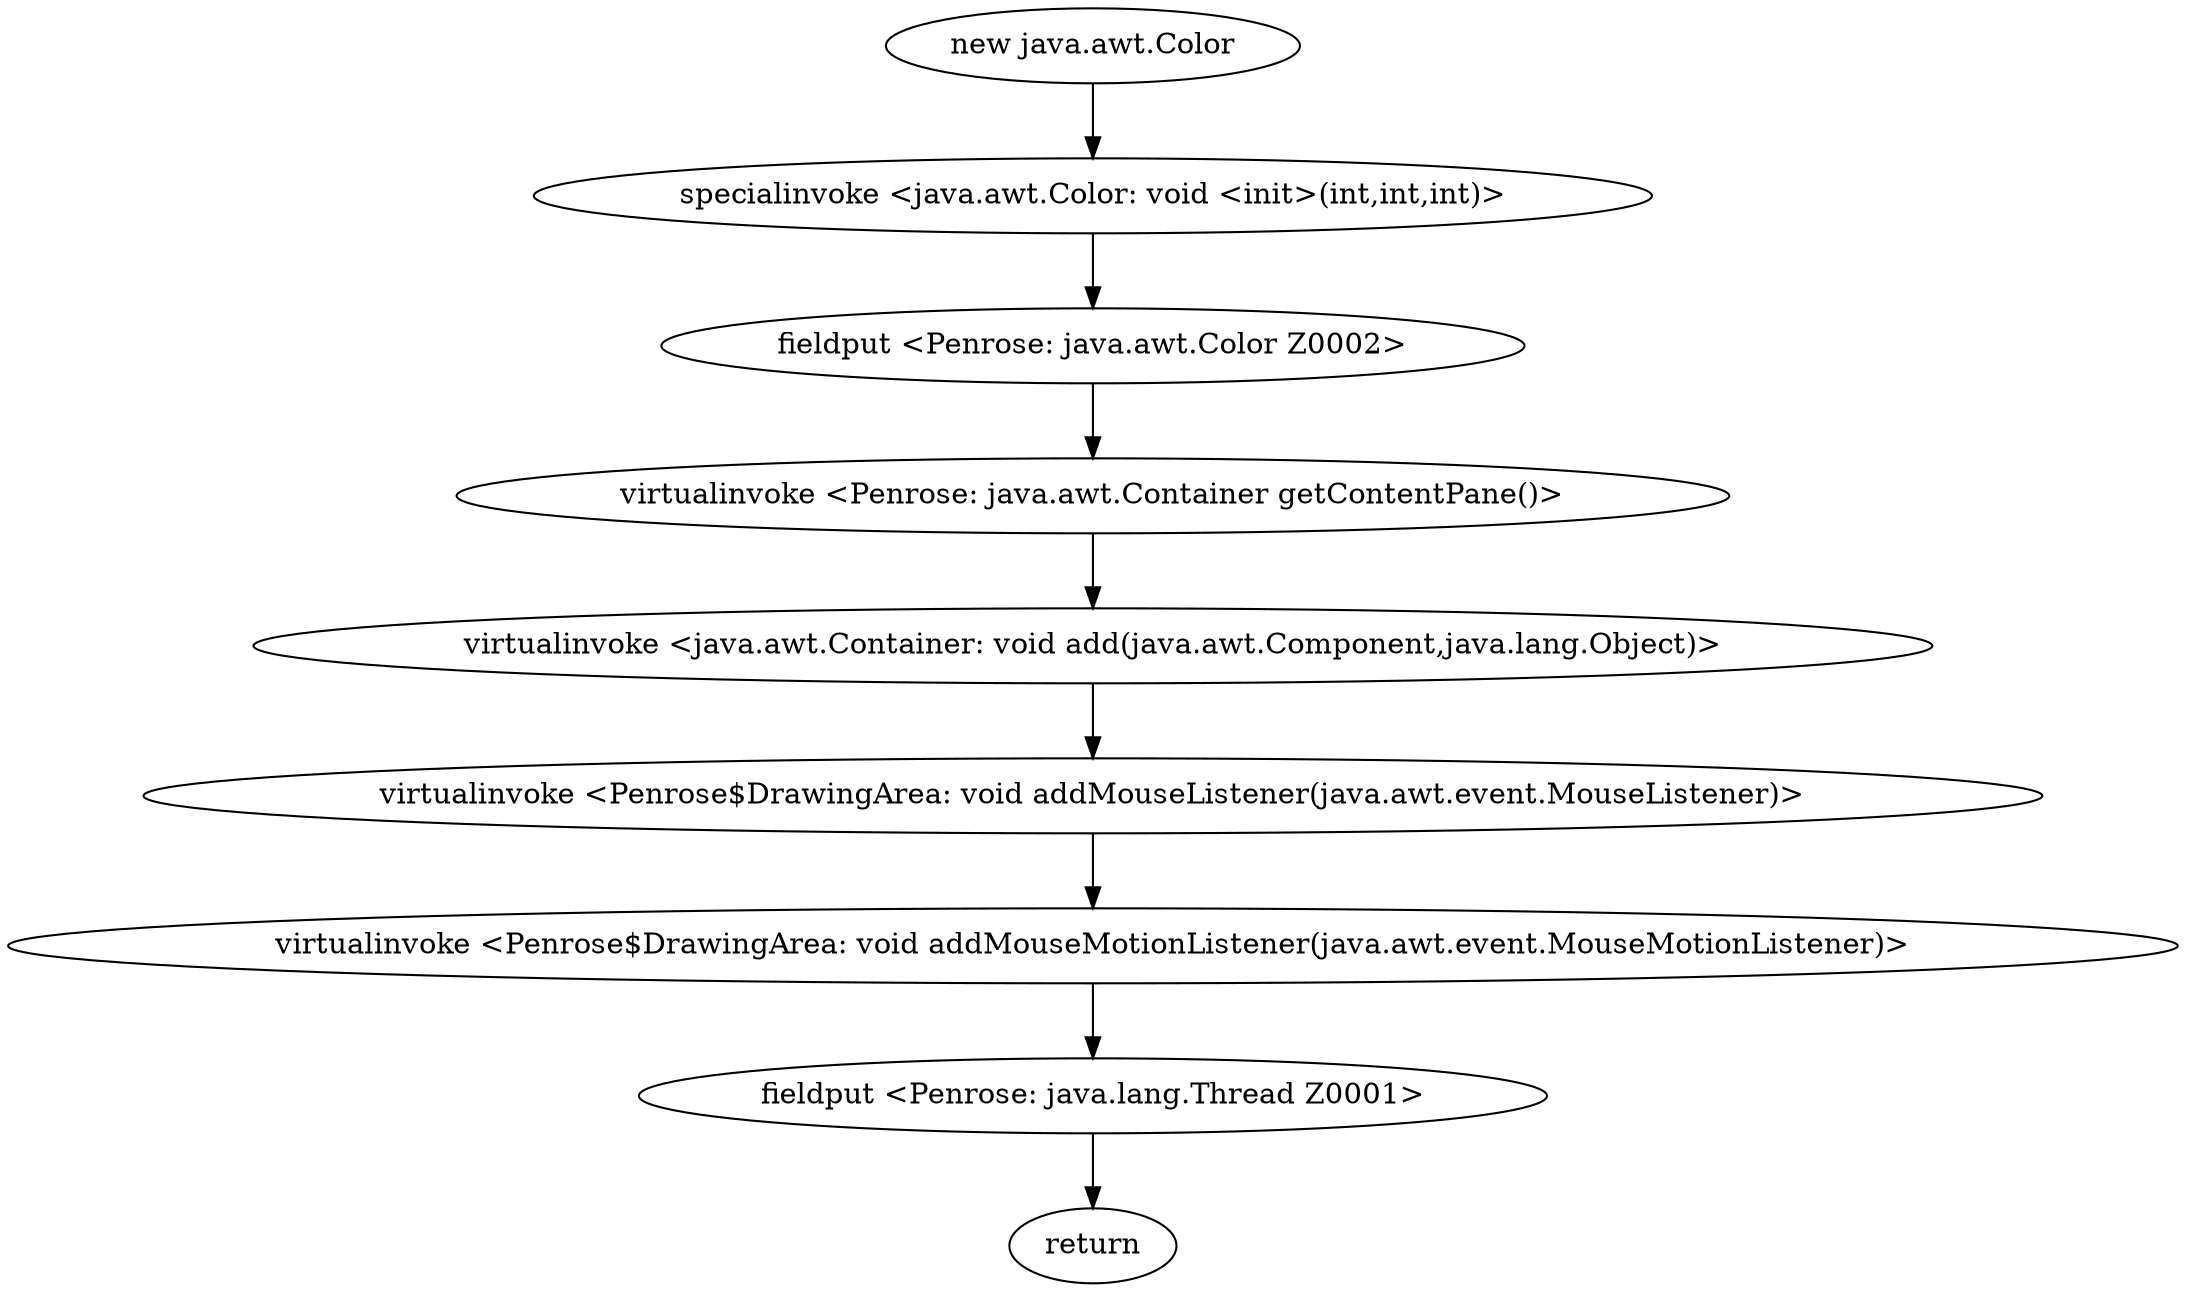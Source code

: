 digraph "" {
"new java.awt.Color";
 "new java.awt.Color"->"specialinvoke <java.awt.Color: void <init>(int,int,int)>";
 "specialinvoke <java.awt.Color: void <init>(int,int,int)>"->"fieldput <Penrose: java.awt.Color Z0002>";
 "fieldput <Penrose: java.awt.Color Z0002>"->"virtualinvoke <Penrose: java.awt.Container getContentPane()>";
 "virtualinvoke <Penrose: java.awt.Container getContentPane()>"->"virtualinvoke <java.awt.Container: void add(java.awt.Component,java.lang.Object)>";
 "virtualinvoke <java.awt.Container: void add(java.awt.Component,java.lang.Object)>"->"virtualinvoke <Penrose$DrawingArea: void addMouseListener(java.awt.event.MouseListener)>";
 "virtualinvoke <Penrose$DrawingArea: void addMouseListener(java.awt.event.MouseListener)>"->"virtualinvoke <Penrose$DrawingArea: void addMouseMotionListener(java.awt.event.MouseMotionListener)>";
 "virtualinvoke <Penrose$DrawingArea: void addMouseMotionListener(java.awt.event.MouseMotionListener)>"->"fieldput <Penrose: java.lang.Thread Z0001>";
 "fieldput <Penrose: java.lang.Thread Z0001>"->"return";
}
